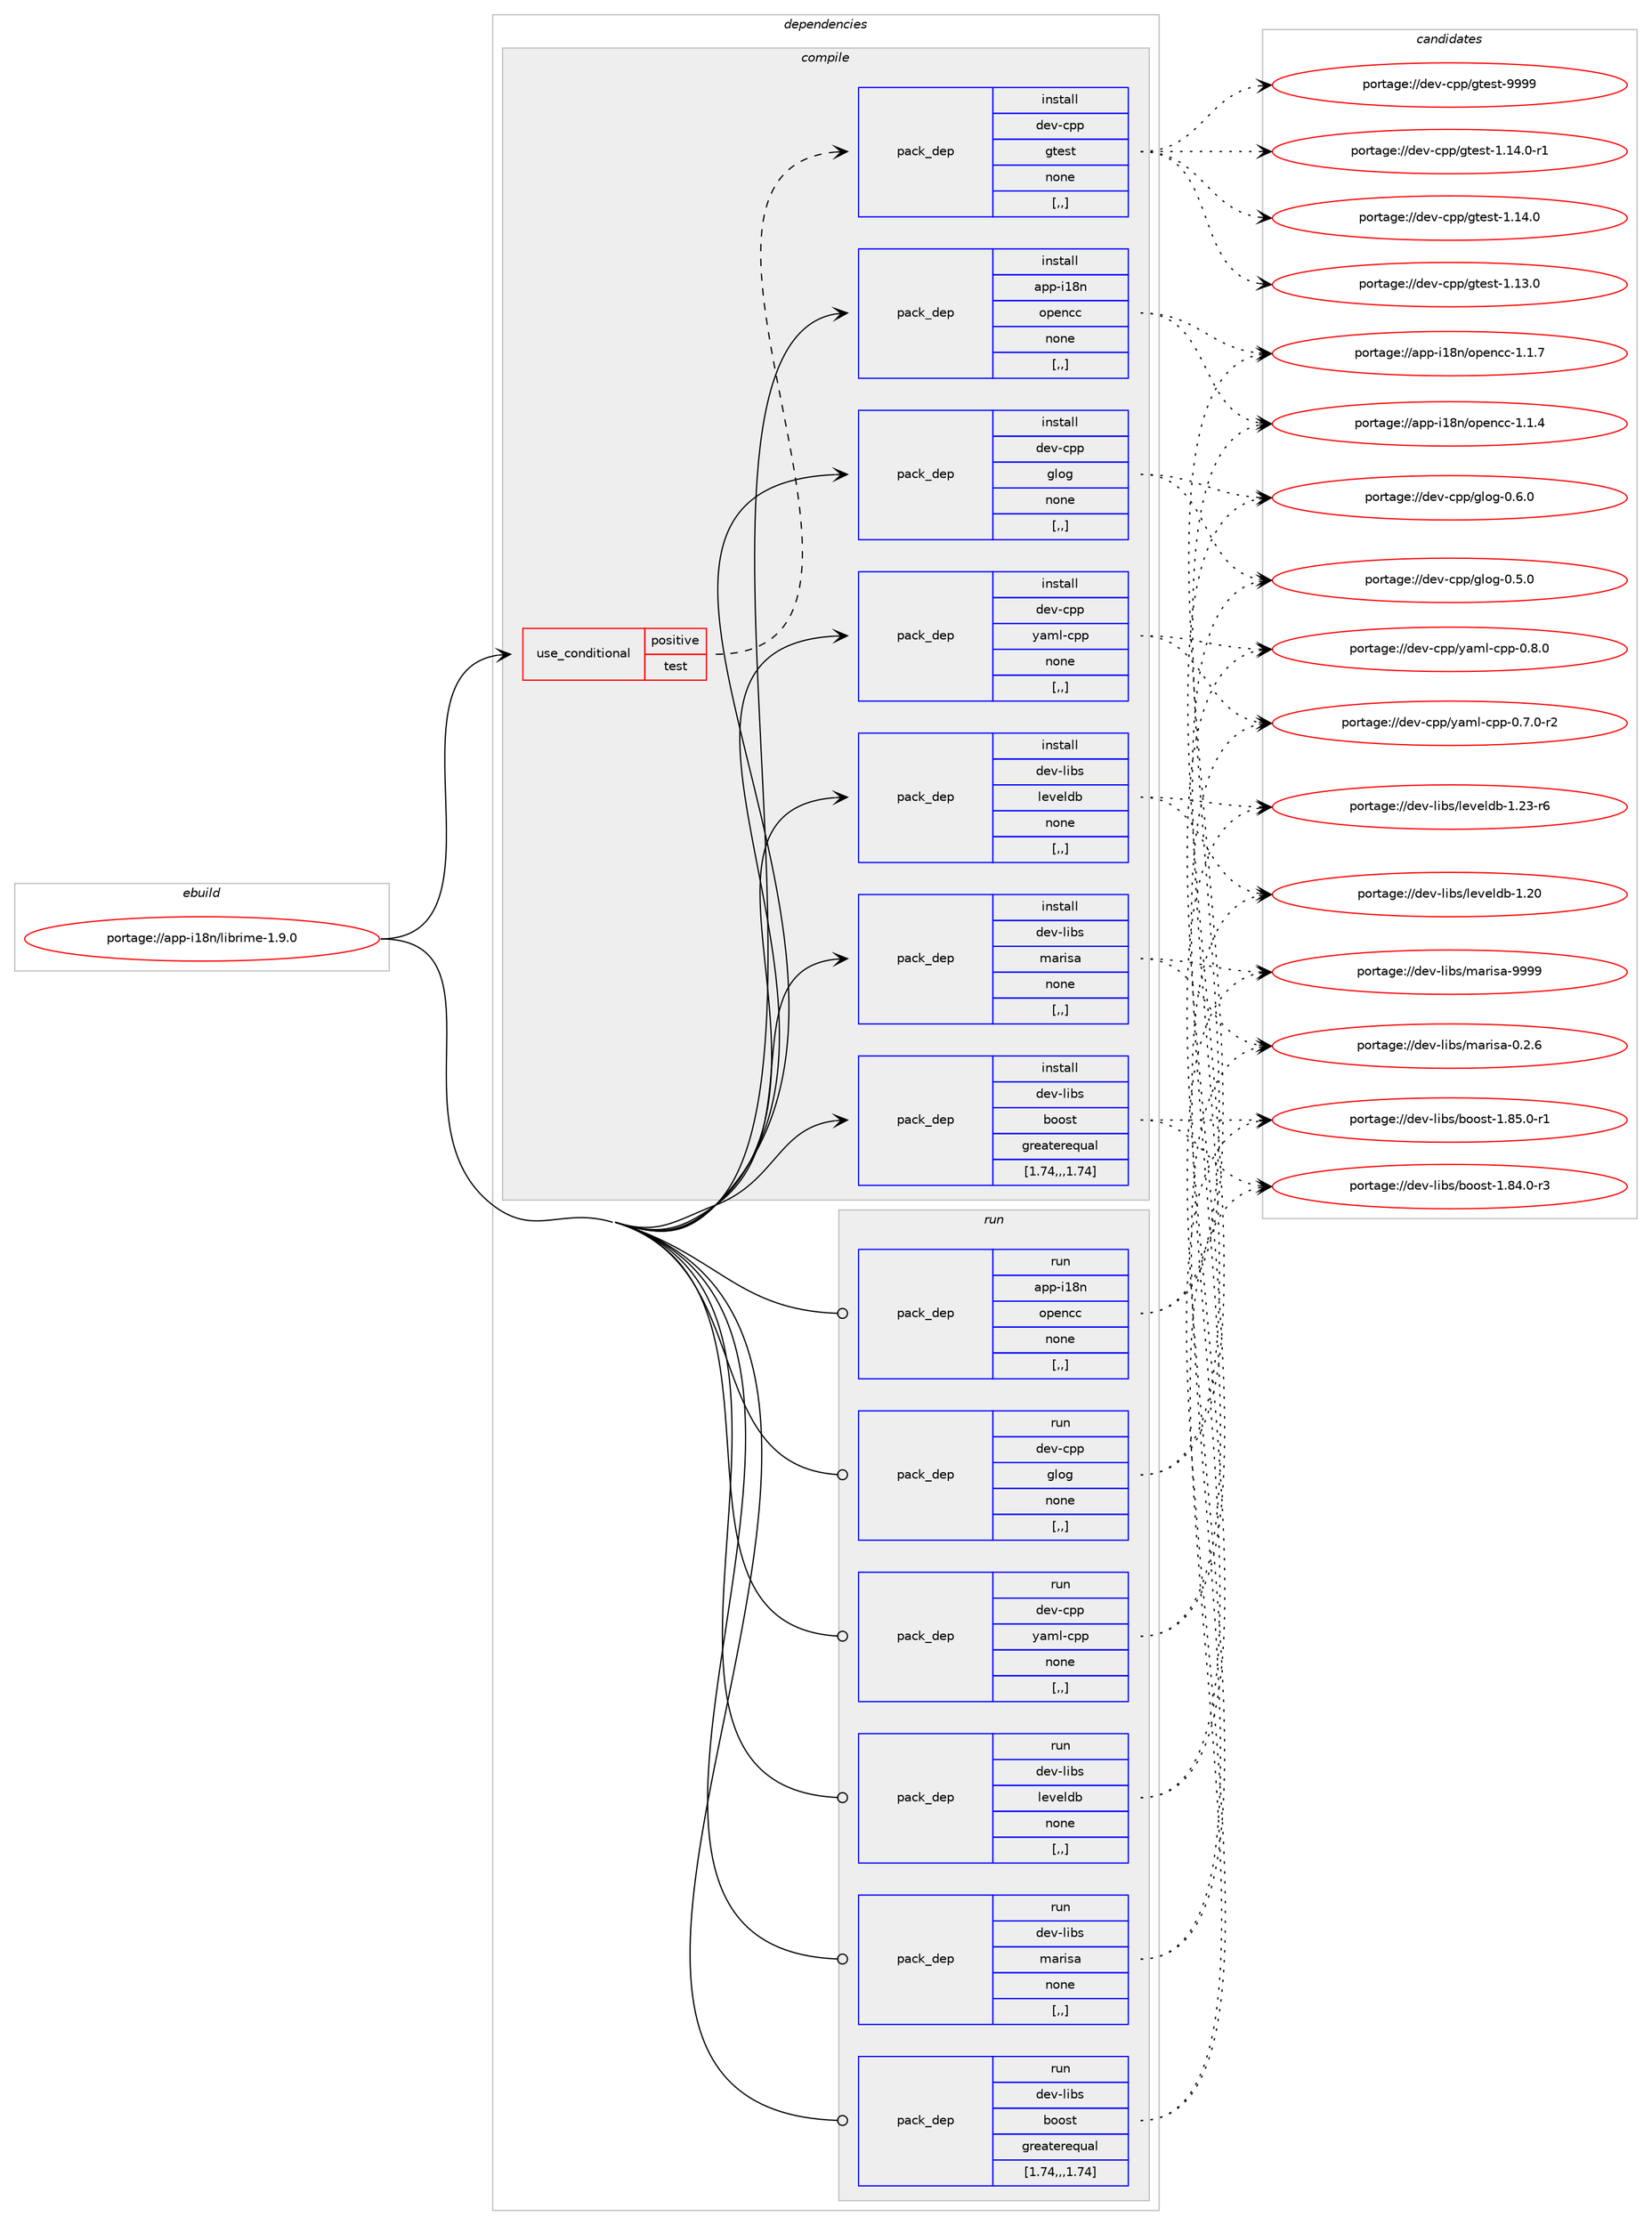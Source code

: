 digraph prolog {

# *************
# Graph options
# *************

newrank=true;
concentrate=true;
compound=true;
graph [rankdir=LR,fontname=Helvetica,fontsize=10,ranksep=1.5];#, ranksep=2.5, nodesep=0.2];
edge  [arrowhead=vee];
node  [fontname=Helvetica,fontsize=10];

# **********
# The ebuild
# **********

subgraph cluster_leftcol {
color=gray;
label=<<i>ebuild</i>>;
id [label="portage://app-i18n/librime-1.9.0", color=red, width=4, href="../app-i18n/librime-1.9.0.svg"];
}

# ****************
# The dependencies
# ****************

subgraph cluster_midcol {
color=gray;
label=<<i>dependencies</i>>;
subgraph cluster_compile {
fillcolor="#eeeeee";
style=filled;
label=<<i>compile</i>>;
subgraph cond11190 {
dependency38292 [label=<<TABLE BORDER="0" CELLBORDER="1" CELLSPACING="0" CELLPADDING="4"><TR><TD ROWSPAN="3" CELLPADDING="10">use_conditional</TD></TR><TR><TD>positive</TD></TR><TR><TD>test</TD></TR></TABLE>>, shape=none, color=red];
subgraph pack26730 {
dependency38293 [label=<<TABLE BORDER="0" CELLBORDER="1" CELLSPACING="0" CELLPADDING="4" WIDTH="220"><TR><TD ROWSPAN="6" CELLPADDING="30">pack_dep</TD></TR><TR><TD WIDTH="110">install</TD></TR><TR><TD>dev-cpp</TD></TR><TR><TD>gtest</TD></TR><TR><TD>none</TD></TR><TR><TD>[,,]</TD></TR></TABLE>>, shape=none, color=blue];
}
dependency38292:e -> dependency38293:w [weight=20,style="dashed",arrowhead="vee"];
}
id:e -> dependency38292:w [weight=20,style="solid",arrowhead="vee"];
subgraph pack26731 {
dependency38294 [label=<<TABLE BORDER="0" CELLBORDER="1" CELLSPACING="0" CELLPADDING="4" WIDTH="220"><TR><TD ROWSPAN="6" CELLPADDING="30">pack_dep</TD></TR><TR><TD WIDTH="110">install</TD></TR><TR><TD>app-i18n</TD></TR><TR><TD>opencc</TD></TR><TR><TD>none</TD></TR><TR><TD>[,,]</TD></TR></TABLE>>, shape=none, color=blue];
}
id:e -> dependency38294:w [weight=20,style="solid",arrowhead="vee"];
subgraph pack26732 {
dependency38295 [label=<<TABLE BORDER="0" CELLBORDER="1" CELLSPACING="0" CELLPADDING="4" WIDTH="220"><TR><TD ROWSPAN="6" CELLPADDING="30">pack_dep</TD></TR><TR><TD WIDTH="110">install</TD></TR><TR><TD>dev-cpp</TD></TR><TR><TD>glog</TD></TR><TR><TD>none</TD></TR><TR><TD>[,,]</TD></TR></TABLE>>, shape=none, color=blue];
}
id:e -> dependency38295:w [weight=20,style="solid",arrowhead="vee"];
subgraph pack26733 {
dependency38296 [label=<<TABLE BORDER="0" CELLBORDER="1" CELLSPACING="0" CELLPADDING="4" WIDTH="220"><TR><TD ROWSPAN="6" CELLPADDING="30">pack_dep</TD></TR><TR><TD WIDTH="110">install</TD></TR><TR><TD>dev-cpp</TD></TR><TR><TD>yaml-cpp</TD></TR><TR><TD>none</TD></TR><TR><TD>[,,]</TD></TR></TABLE>>, shape=none, color=blue];
}
id:e -> dependency38296:w [weight=20,style="solid",arrowhead="vee"];
subgraph pack26734 {
dependency38297 [label=<<TABLE BORDER="0" CELLBORDER="1" CELLSPACING="0" CELLPADDING="4" WIDTH="220"><TR><TD ROWSPAN="6" CELLPADDING="30">pack_dep</TD></TR><TR><TD WIDTH="110">install</TD></TR><TR><TD>dev-libs</TD></TR><TR><TD>boost</TD></TR><TR><TD>greaterequal</TD></TR><TR><TD>[1.74,,,1.74]</TD></TR></TABLE>>, shape=none, color=blue];
}
id:e -> dependency38297:w [weight=20,style="solid",arrowhead="vee"];
subgraph pack26735 {
dependency38298 [label=<<TABLE BORDER="0" CELLBORDER="1" CELLSPACING="0" CELLPADDING="4" WIDTH="220"><TR><TD ROWSPAN="6" CELLPADDING="30">pack_dep</TD></TR><TR><TD WIDTH="110">install</TD></TR><TR><TD>dev-libs</TD></TR><TR><TD>leveldb</TD></TR><TR><TD>none</TD></TR><TR><TD>[,,]</TD></TR></TABLE>>, shape=none, color=blue];
}
id:e -> dependency38298:w [weight=20,style="solid",arrowhead="vee"];
subgraph pack26736 {
dependency38299 [label=<<TABLE BORDER="0" CELLBORDER="1" CELLSPACING="0" CELLPADDING="4" WIDTH="220"><TR><TD ROWSPAN="6" CELLPADDING="30">pack_dep</TD></TR><TR><TD WIDTH="110">install</TD></TR><TR><TD>dev-libs</TD></TR><TR><TD>marisa</TD></TR><TR><TD>none</TD></TR><TR><TD>[,,]</TD></TR></TABLE>>, shape=none, color=blue];
}
id:e -> dependency38299:w [weight=20,style="solid",arrowhead="vee"];
}
subgraph cluster_compileandrun {
fillcolor="#eeeeee";
style=filled;
label=<<i>compile and run</i>>;
}
subgraph cluster_run {
fillcolor="#eeeeee";
style=filled;
label=<<i>run</i>>;
subgraph pack26737 {
dependency38300 [label=<<TABLE BORDER="0" CELLBORDER="1" CELLSPACING="0" CELLPADDING="4" WIDTH="220"><TR><TD ROWSPAN="6" CELLPADDING="30">pack_dep</TD></TR><TR><TD WIDTH="110">run</TD></TR><TR><TD>app-i18n</TD></TR><TR><TD>opencc</TD></TR><TR><TD>none</TD></TR><TR><TD>[,,]</TD></TR></TABLE>>, shape=none, color=blue];
}
id:e -> dependency38300:w [weight=20,style="solid",arrowhead="odot"];
subgraph pack26738 {
dependency38301 [label=<<TABLE BORDER="0" CELLBORDER="1" CELLSPACING="0" CELLPADDING="4" WIDTH="220"><TR><TD ROWSPAN="6" CELLPADDING="30">pack_dep</TD></TR><TR><TD WIDTH="110">run</TD></TR><TR><TD>dev-cpp</TD></TR><TR><TD>glog</TD></TR><TR><TD>none</TD></TR><TR><TD>[,,]</TD></TR></TABLE>>, shape=none, color=blue];
}
id:e -> dependency38301:w [weight=20,style="solid",arrowhead="odot"];
subgraph pack26739 {
dependency38302 [label=<<TABLE BORDER="0" CELLBORDER="1" CELLSPACING="0" CELLPADDING="4" WIDTH="220"><TR><TD ROWSPAN="6" CELLPADDING="30">pack_dep</TD></TR><TR><TD WIDTH="110">run</TD></TR><TR><TD>dev-cpp</TD></TR><TR><TD>yaml-cpp</TD></TR><TR><TD>none</TD></TR><TR><TD>[,,]</TD></TR></TABLE>>, shape=none, color=blue];
}
id:e -> dependency38302:w [weight=20,style="solid",arrowhead="odot"];
subgraph pack26740 {
dependency38303 [label=<<TABLE BORDER="0" CELLBORDER="1" CELLSPACING="0" CELLPADDING="4" WIDTH="220"><TR><TD ROWSPAN="6" CELLPADDING="30">pack_dep</TD></TR><TR><TD WIDTH="110">run</TD></TR><TR><TD>dev-libs</TD></TR><TR><TD>boost</TD></TR><TR><TD>greaterequal</TD></TR><TR><TD>[1.74,,,1.74]</TD></TR></TABLE>>, shape=none, color=blue];
}
id:e -> dependency38303:w [weight=20,style="solid",arrowhead="odot"];
subgraph pack26741 {
dependency38304 [label=<<TABLE BORDER="0" CELLBORDER="1" CELLSPACING="0" CELLPADDING="4" WIDTH="220"><TR><TD ROWSPAN="6" CELLPADDING="30">pack_dep</TD></TR><TR><TD WIDTH="110">run</TD></TR><TR><TD>dev-libs</TD></TR><TR><TD>leveldb</TD></TR><TR><TD>none</TD></TR><TR><TD>[,,]</TD></TR></TABLE>>, shape=none, color=blue];
}
id:e -> dependency38304:w [weight=20,style="solid",arrowhead="odot"];
subgraph pack26742 {
dependency38305 [label=<<TABLE BORDER="0" CELLBORDER="1" CELLSPACING="0" CELLPADDING="4" WIDTH="220"><TR><TD ROWSPAN="6" CELLPADDING="30">pack_dep</TD></TR><TR><TD WIDTH="110">run</TD></TR><TR><TD>dev-libs</TD></TR><TR><TD>marisa</TD></TR><TR><TD>none</TD></TR><TR><TD>[,,]</TD></TR></TABLE>>, shape=none, color=blue];
}
id:e -> dependency38305:w [weight=20,style="solid",arrowhead="odot"];
}
}

# **************
# The candidates
# **************

subgraph cluster_choices {
rank=same;
color=gray;
label=<<i>candidates</i>>;

subgraph choice26730 {
color=black;
nodesep=1;
choice1001011184599112112471031161011151164557575757 [label="portage://dev-cpp/gtest-9999", color=red, width=4,href="../dev-cpp/gtest-9999.svg"];
choice100101118459911211247103116101115116454946495246484511449 [label="portage://dev-cpp/gtest-1.14.0-r1", color=red, width=4,href="../dev-cpp/gtest-1.14.0-r1.svg"];
choice10010111845991121124710311610111511645494649524648 [label="portage://dev-cpp/gtest-1.14.0", color=red, width=4,href="../dev-cpp/gtest-1.14.0.svg"];
choice10010111845991121124710311610111511645494649514648 [label="portage://dev-cpp/gtest-1.13.0", color=red, width=4,href="../dev-cpp/gtest-1.13.0.svg"];
dependency38293:e -> choice1001011184599112112471031161011151164557575757:w [style=dotted,weight="100"];
dependency38293:e -> choice100101118459911211247103116101115116454946495246484511449:w [style=dotted,weight="100"];
dependency38293:e -> choice10010111845991121124710311610111511645494649524648:w [style=dotted,weight="100"];
dependency38293:e -> choice10010111845991121124710311610111511645494649514648:w [style=dotted,weight="100"];
}
subgraph choice26731 {
color=black;
nodesep=1;
choice97112112451054956110471111121011109999454946494655 [label="portage://app-i18n/opencc-1.1.7", color=red, width=4,href="../app-i18n/opencc-1.1.7.svg"];
choice97112112451054956110471111121011109999454946494652 [label="portage://app-i18n/opencc-1.1.4", color=red, width=4,href="../app-i18n/opencc-1.1.4.svg"];
dependency38294:e -> choice97112112451054956110471111121011109999454946494655:w [style=dotted,weight="100"];
dependency38294:e -> choice97112112451054956110471111121011109999454946494652:w [style=dotted,weight="100"];
}
subgraph choice26732 {
color=black;
nodesep=1;
choice100101118459911211247103108111103454846544648 [label="portage://dev-cpp/glog-0.6.0", color=red, width=4,href="../dev-cpp/glog-0.6.0.svg"];
choice100101118459911211247103108111103454846534648 [label="portage://dev-cpp/glog-0.5.0", color=red, width=4,href="../dev-cpp/glog-0.5.0.svg"];
dependency38295:e -> choice100101118459911211247103108111103454846544648:w [style=dotted,weight="100"];
dependency38295:e -> choice100101118459911211247103108111103454846534648:w [style=dotted,weight="100"];
}
subgraph choice26733 {
color=black;
nodesep=1;
choice100101118459911211247121971091084599112112454846564648 [label="portage://dev-cpp/yaml-cpp-0.8.0", color=red, width=4,href="../dev-cpp/yaml-cpp-0.8.0.svg"];
choice1001011184599112112471219710910845991121124548465546484511450 [label="portage://dev-cpp/yaml-cpp-0.7.0-r2", color=red, width=4,href="../dev-cpp/yaml-cpp-0.7.0-r2.svg"];
dependency38296:e -> choice100101118459911211247121971091084599112112454846564648:w [style=dotted,weight="100"];
dependency38296:e -> choice1001011184599112112471219710910845991121124548465546484511450:w [style=dotted,weight="100"];
}
subgraph choice26734 {
color=black;
nodesep=1;
choice10010111845108105981154798111111115116454946565346484511449 [label="portage://dev-libs/boost-1.85.0-r1", color=red, width=4,href="../dev-libs/boost-1.85.0-r1.svg"];
choice10010111845108105981154798111111115116454946565246484511451 [label="portage://dev-libs/boost-1.84.0-r3", color=red, width=4,href="../dev-libs/boost-1.84.0-r3.svg"];
dependency38297:e -> choice10010111845108105981154798111111115116454946565346484511449:w [style=dotted,weight="100"];
dependency38297:e -> choice10010111845108105981154798111111115116454946565246484511451:w [style=dotted,weight="100"];
}
subgraph choice26735 {
color=black;
nodesep=1;
choice1001011184510810598115471081011181011081009845494650514511454 [label="portage://dev-libs/leveldb-1.23-r6", color=red, width=4,href="../dev-libs/leveldb-1.23-r6.svg"];
choice100101118451081059811547108101118101108100984549465048 [label="portage://dev-libs/leveldb-1.20", color=red, width=4,href="../dev-libs/leveldb-1.20.svg"];
dependency38298:e -> choice1001011184510810598115471081011181011081009845494650514511454:w [style=dotted,weight="100"];
dependency38298:e -> choice100101118451081059811547108101118101108100984549465048:w [style=dotted,weight="100"];
}
subgraph choice26736 {
color=black;
nodesep=1;
choice10010111845108105981154710997114105115974557575757 [label="portage://dev-libs/marisa-9999", color=red, width=4,href="../dev-libs/marisa-9999.svg"];
choice1001011184510810598115471099711410511597454846504654 [label="portage://dev-libs/marisa-0.2.6", color=red, width=4,href="../dev-libs/marisa-0.2.6.svg"];
dependency38299:e -> choice10010111845108105981154710997114105115974557575757:w [style=dotted,weight="100"];
dependency38299:e -> choice1001011184510810598115471099711410511597454846504654:w [style=dotted,weight="100"];
}
subgraph choice26737 {
color=black;
nodesep=1;
choice97112112451054956110471111121011109999454946494655 [label="portage://app-i18n/opencc-1.1.7", color=red, width=4,href="../app-i18n/opencc-1.1.7.svg"];
choice97112112451054956110471111121011109999454946494652 [label="portage://app-i18n/opencc-1.1.4", color=red, width=4,href="../app-i18n/opencc-1.1.4.svg"];
dependency38300:e -> choice97112112451054956110471111121011109999454946494655:w [style=dotted,weight="100"];
dependency38300:e -> choice97112112451054956110471111121011109999454946494652:w [style=dotted,weight="100"];
}
subgraph choice26738 {
color=black;
nodesep=1;
choice100101118459911211247103108111103454846544648 [label="portage://dev-cpp/glog-0.6.0", color=red, width=4,href="../dev-cpp/glog-0.6.0.svg"];
choice100101118459911211247103108111103454846534648 [label="portage://dev-cpp/glog-0.5.0", color=red, width=4,href="../dev-cpp/glog-0.5.0.svg"];
dependency38301:e -> choice100101118459911211247103108111103454846544648:w [style=dotted,weight="100"];
dependency38301:e -> choice100101118459911211247103108111103454846534648:w [style=dotted,weight="100"];
}
subgraph choice26739 {
color=black;
nodesep=1;
choice100101118459911211247121971091084599112112454846564648 [label="portage://dev-cpp/yaml-cpp-0.8.0", color=red, width=4,href="../dev-cpp/yaml-cpp-0.8.0.svg"];
choice1001011184599112112471219710910845991121124548465546484511450 [label="portage://dev-cpp/yaml-cpp-0.7.0-r2", color=red, width=4,href="../dev-cpp/yaml-cpp-0.7.0-r2.svg"];
dependency38302:e -> choice100101118459911211247121971091084599112112454846564648:w [style=dotted,weight="100"];
dependency38302:e -> choice1001011184599112112471219710910845991121124548465546484511450:w [style=dotted,weight="100"];
}
subgraph choice26740 {
color=black;
nodesep=1;
choice10010111845108105981154798111111115116454946565346484511449 [label="portage://dev-libs/boost-1.85.0-r1", color=red, width=4,href="../dev-libs/boost-1.85.0-r1.svg"];
choice10010111845108105981154798111111115116454946565246484511451 [label="portage://dev-libs/boost-1.84.0-r3", color=red, width=4,href="../dev-libs/boost-1.84.0-r3.svg"];
dependency38303:e -> choice10010111845108105981154798111111115116454946565346484511449:w [style=dotted,weight="100"];
dependency38303:e -> choice10010111845108105981154798111111115116454946565246484511451:w [style=dotted,weight="100"];
}
subgraph choice26741 {
color=black;
nodesep=1;
choice1001011184510810598115471081011181011081009845494650514511454 [label="portage://dev-libs/leveldb-1.23-r6", color=red, width=4,href="../dev-libs/leveldb-1.23-r6.svg"];
choice100101118451081059811547108101118101108100984549465048 [label="portage://dev-libs/leveldb-1.20", color=red, width=4,href="../dev-libs/leveldb-1.20.svg"];
dependency38304:e -> choice1001011184510810598115471081011181011081009845494650514511454:w [style=dotted,weight="100"];
dependency38304:e -> choice100101118451081059811547108101118101108100984549465048:w [style=dotted,weight="100"];
}
subgraph choice26742 {
color=black;
nodesep=1;
choice10010111845108105981154710997114105115974557575757 [label="portage://dev-libs/marisa-9999", color=red, width=4,href="../dev-libs/marisa-9999.svg"];
choice1001011184510810598115471099711410511597454846504654 [label="portage://dev-libs/marisa-0.2.6", color=red, width=4,href="../dev-libs/marisa-0.2.6.svg"];
dependency38305:e -> choice10010111845108105981154710997114105115974557575757:w [style=dotted,weight="100"];
dependency38305:e -> choice1001011184510810598115471099711410511597454846504654:w [style=dotted,weight="100"];
}
}

}
